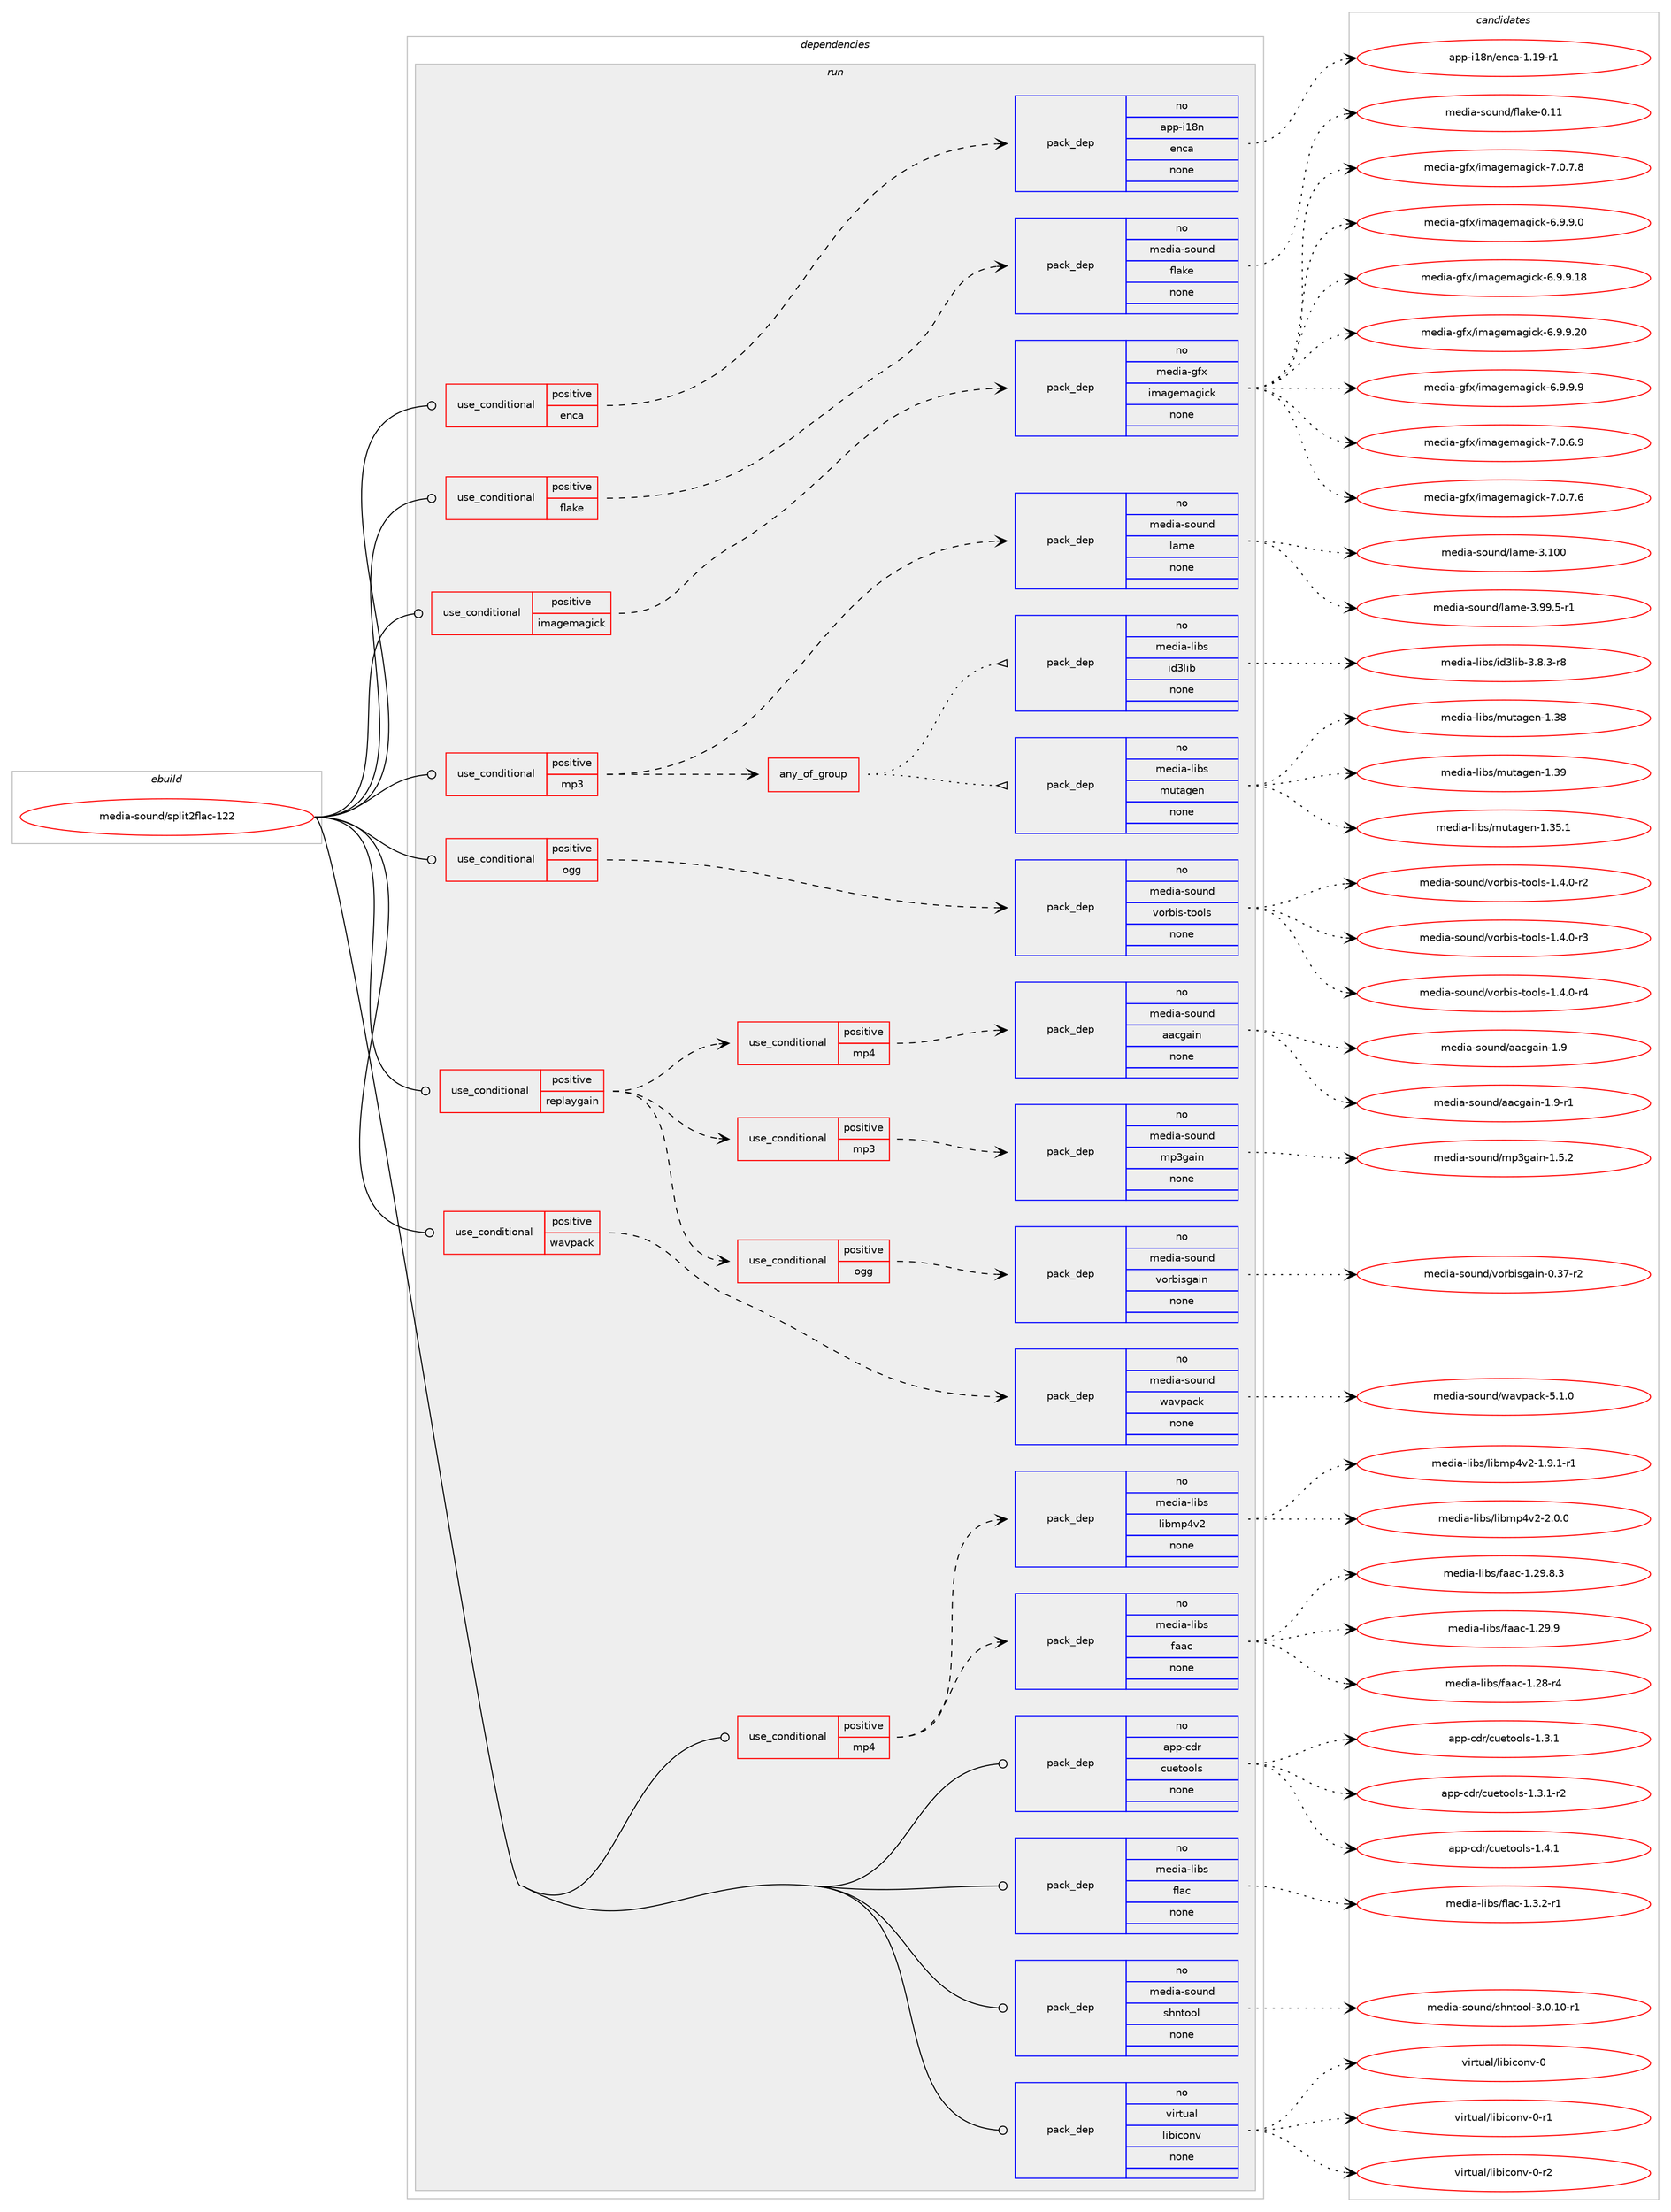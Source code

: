 digraph prolog {

# *************
# Graph options
# *************

newrank=true;
concentrate=true;
compound=true;
graph [rankdir=LR,fontname=Helvetica,fontsize=10,ranksep=1.5];#, ranksep=2.5, nodesep=0.2];
edge  [arrowhead=vee];
node  [fontname=Helvetica,fontsize=10];

# **********
# The ebuild
# **********

subgraph cluster_leftcol {
color=gray;
rank=same;
label=<<i>ebuild</i>>;
id [label="media-sound/split2flac-122", color=red, width=4, href="../media-sound/split2flac-122.svg"];
}

# ****************
# The dependencies
# ****************

subgraph cluster_midcol {
color=gray;
label=<<i>dependencies</i>>;
subgraph cluster_compile {
fillcolor="#eeeeee";
style=filled;
label=<<i>compile</i>>;
}
subgraph cluster_compileandrun {
fillcolor="#eeeeee";
style=filled;
label=<<i>compile and run</i>>;
}
subgraph cluster_run {
fillcolor="#eeeeee";
style=filled;
label=<<i>run</i>>;
subgraph cond94917 {
dependency387065 [label=<<TABLE BORDER="0" CELLBORDER="1" CELLSPACING="0" CELLPADDING="4"><TR><TD ROWSPAN="3" CELLPADDING="10">use_conditional</TD></TR><TR><TD>positive</TD></TR><TR><TD>enca</TD></TR></TABLE>>, shape=none, color=red];
subgraph pack285872 {
dependency387066 [label=<<TABLE BORDER="0" CELLBORDER="1" CELLSPACING="0" CELLPADDING="4" WIDTH="220"><TR><TD ROWSPAN="6" CELLPADDING="30">pack_dep</TD></TR><TR><TD WIDTH="110">no</TD></TR><TR><TD>app-i18n</TD></TR><TR><TD>enca</TD></TR><TR><TD>none</TD></TR><TR><TD></TD></TR></TABLE>>, shape=none, color=blue];
}
dependency387065:e -> dependency387066:w [weight=20,style="dashed",arrowhead="vee"];
}
id:e -> dependency387065:w [weight=20,style="solid",arrowhead="odot"];
subgraph cond94918 {
dependency387067 [label=<<TABLE BORDER="0" CELLBORDER="1" CELLSPACING="0" CELLPADDING="4"><TR><TD ROWSPAN="3" CELLPADDING="10">use_conditional</TD></TR><TR><TD>positive</TD></TR><TR><TD>flake</TD></TR></TABLE>>, shape=none, color=red];
subgraph pack285873 {
dependency387068 [label=<<TABLE BORDER="0" CELLBORDER="1" CELLSPACING="0" CELLPADDING="4" WIDTH="220"><TR><TD ROWSPAN="6" CELLPADDING="30">pack_dep</TD></TR><TR><TD WIDTH="110">no</TD></TR><TR><TD>media-sound</TD></TR><TR><TD>flake</TD></TR><TR><TD>none</TD></TR><TR><TD></TD></TR></TABLE>>, shape=none, color=blue];
}
dependency387067:e -> dependency387068:w [weight=20,style="dashed",arrowhead="vee"];
}
id:e -> dependency387067:w [weight=20,style="solid",arrowhead="odot"];
subgraph cond94919 {
dependency387069 [label=<<TABLE BORDER="0" CELLBORDER="1" CELLSPACING="0" CELLPADDING="4"><TR><TD ROWSPAN="3" CELLPADDING="10">use_conditional</TD></TR><TR><TD>positive</TD></TR><TR><TD>imagemagick</TD></TR></TABLE>>, shape=none, color=red];
subgraph pack285874 {
dependency387070 [label=<<TABLE BORDER="0" CELLBORDER="1" CELLSPACING="0" CELLPADDING="4" WIDTH="220"><TR><TD ROWSPAN="6" CELLPADDING="30">pack_dep</TD></TR><TR><TD WIDTH="110">no</TD></TR><TR><TD>media-gfx</TD></TR><TR><TD>imagemagick</TD></TR><TR><TD>none</TD></TR><TR><TD></TD></TR></TABLE>>, shape=none, color=blue];
}
dependency387069:e -> dependency387070:w [weight=20,style="dashed",arrowhead="vee"];
}
id:e -> dependency387069:w [weight=20,style="solid",arrowhead="odot"];
subgraph cond94920 {
dependency387071 [label=<<TABLE BORDER="0" CELLBORDER="1" CELLSPACING="0" CELLPADDING="4"><TR><TD ROWSPAN="3" CELLPADDING="10">use_conditional</TD></TR><TR><TD>positive</TD></TR><TR><TD>mp3</TD></TR></TABLE>>, shape=none, color=red];
subgraph pack285875 {
dependency387072 [label=<<TABLE BORDER="0" CELLBORDER="1" CELLSPACING="0" CELLPADDING="4" WIDTH="220"><TR><TD ROWSPAN="6" CELLPADDING="30">pack_dep</TD></TR><TR><TD WIDTH="110">no</TD></TR><TR><TD>media-sound</TD></TR><TR><TD>lame</TD></TR><TR><TD>none</TD></TR><TR><TD></TD></TR></TABLE>>, shape=none, color=blue];
}
dependency387071:e -> dependency387072:w [weight=20,style="dashed",arrowhead="vee"];
subgraph any6105 {
dependency387073 [label=<<TABLE BORDER="0" CELLBORDER="1" CELLSPACING="0" CELLPADDING="4"><TR><TD CELLPADDING="10">any_of_group</TD></TR></TABLE>>, shape=none, color=red];subgraph pack285876 {
dependency387074 [label=<<TABLE BORDER="0" CELLBORDER="1" CELLSPACING="0" CELLPADDING="4" WIDTH="220"><TR><TD ROWSPAN="6" CELLPADDING="30">pack_dep</TD></TR><TR><TD WIDTH="110">no</TD></TR><TR><TD>media-libs</TD></TR><TR><TD>mutagen</TD></TR><TR><TD>none</TD></TR><TR><TD></TD></TR></TABLE>>, shape=none, color=blue];
}
dependency387073:e -> dependency387074:w [weight=20,style="dotted",arrowhead="oinv"];
subgraph pack285877 {
dependency387075 [label=<<TABLE BORDER="0" CELLBORDER="1" CELLSPACING="0" CELLPADDING="4" WIDTH="220"><TR><TD ROWSPAN="6" CELLPADDING="30">pack_dep</TD></TR><TR><TD WIDTH="110">no</TD></TR><TR><TD>media-libs</TD></TR><TR><TD>id3lib</TD></TR><TR><TD>none</TD></TR><TR><TD></TD></TR></TABLE>>, shape=none, color=blue];
}
dependency387073:e -> dependency387075:w [weight=20,style="dotted",arrowhead="oinv"];
}
dependency387071:e -> dependency387073:w [weight=20,style="dashed",arrowhead="vee"];
}
id:e -> dependency387071:w [weight=20,style="solid",arrowhead="odot"];
subgraph cond94921 {
dependency387076 [label=<<TABLE BORDER="0" CELLBORDER="1" CELLSPACING="0" CELLPADDING="4"><TR><TD ROWSPAN="3" CELLPADDING="10">use_conditional</TD></TR><TR><TD>positive</TD></TR><TR><TD>mp4</TD></TR></TABLE>>, shape=none, color=red];
subgraph pack285878 {
dependency387077 [label=<<TABLE BORDER="0" CELLBORDER="1" CELLSPACING="0" CELLPADDING="4" WIDTH="220"><TR><TD ROWSPAN="6" CELLPADDING="30">pack_dep</TD></TR><TR><TD WIDTH="110">no</TD></TR><TR><TD>media-libs</TD></TR><TR><TD>faac</TD></TR><TR><TD>none</TD></TR><TR><TD></TD></TR></TABLE>>, shape=none, color=blue];
}
dependency387076:e -> dependency387077:w [weight=20,style="dashed",arrowhead="vee"];
subgraph pack285879 {
dependency387078 [label=<<TABLE BORDER="0" CELLBORDER="1" CELLSPACING="0" CELLPADDING="4" WIDTH="220"><TR><TD ROWSPAN="6" CELLPADDING="30">pack_dep</TD></TR><TR><TD WIDTH="110">no</TD></TR><TR><TD>media-libs</TD></TR><TR><TD>libmp4v2</TD></TR><TR><TD>none</TD></TR><TR><TD></TD></TR></TABLE>>, shape=none, color=blue];
}
dependency387076:e -> dependency387078:w [weight=20,style="dashed",arrowhead="vee"];
}
id:e -> dependency387076:w [weight=20,style="solid",arrowhead="odot"];
subgraph cond94922 {
dependency387079 [label=<<TABLE BORDER="0" CELLBORDER="1" CELLSPACING="0" CELLPADDING="4"><TR><TD ROWSPAN="3" CELLPADDING="10">use_conditional</TD></TR><TR><TD>positive</TD></TR><TR><TD>ogg</TD></TR></TABLE>>, shape=none, color=red];
subgraph pack285880 {
dependency387080 [label=<<TABLE BORDER="0" CELLBORDER="1" CELLSPACING="0" CELLPADDING="4" WIDTH="220"><TR><TD ROWSPAN="6" CELLPADDING="30">pack_dep</TD></TR><TR><TD WIDTH="110">no</TD></TR><TR><TD>media-sound</TD></TR><TR><TD>vorbis-tools</TD></TR><TR><TD>none</TD></TR><TR><TD></TD></TR></TABLE>>, shape=none, color=blue];
}
dependency387079:e -> dependency387080:w [weight=20,style="dashed",arrowhead="vee"];
}
id:e -> dependency387079:w [weight=20,style="solid",arrowhead="odot"];
subgraph cond94923 {
dependency387081 [label=<<TABLE BORDER="0" CELLBORDER="1" CELLSPACING="0" CELLPADDING="4"><TR><TD ROWSPAN="3" CELLPADDING="10">use_conditional</TD></TR><TR><TD>positive</TD></TR><TR><TD>replaygain</TD></TR></TABLE>>, shape=none, color=red];
subgraph cond94924 {
dependency387082 [label=<<TABLE BORDER="0" CELLBORDER="1" CELLSPACING="0" CELLPADDING="4"><TR><TD ROWSPAN="3" CELLPADDING="10">use_conditional</TD></TR><TR><TD>positive</TD></TR><TR><TD>mp3</TD></TR></TABLE>>, shape=none, color=red];
subgraph pack285881 {
dependency387083 [label=<<TABLE BORDER="0" CELLBORDER="1" CELLSPACING="0" CELLPADDING="4" WIDTH="220"><TR><TD ROWSPAN="6" CELLPADDING="30">pack_dep</TD></TR><TR><TD WIDTH="110">no</TD></TR><TR><TD>media-sound</TD></TR><TR><TD>mp3gain</TD></TR><TR><TD>none</TD></TR><TR><TD></TD></TR></TABLE>>, shape=none, color=blue];
}
dependency387082:e -> dependency387083:w [weight=20,style="dashed",arrowhead="vee"];
}
dependency387081:e -> dependency387082:w [weight=20,style="dashed",arrowhead="vee"];
subgraph cond94925 {
dependency387084 [label=<<TABLE BORDER="0" CELLBORDER="1" CELLSPACING="0" CELLPADDING="4"><TR><TD ROWSPAN="3" CELLPADDING="10">use_conditional</TD></TR><TR><TD>positive</TD></TR><TR><TD>mp4</TD></TR></TABLE>>, shape=none, color=red];
subgraph pack285882 {
dependency387085 [label=<<TABLE BORDER="0" CELLBORDER="1" CELLSPACING="0" CELLPADDING="4" WIDTH="220"><TR><TD ROWSPAN="6" CELLPADDING="30">pack_dep</TD></TR><TR><TD WIDTH="110">no</TD></TR><TR><TD>media-sound</TD></TR><TR><TD>aacgain</TD></TR><TR><TD>none</TD></TR><TR><TD></TD></TR></TABLE>>, shape=none, color=blue];
}
dependency387084:e -> dependency387085:w [weight=20,style="dashed",arrowhead="vee"];
}
dependency387081:e -> dependency387084:w [weight=20,style="dashed",arrowhead="vee"];
subgraph cond94926 {
dependency387086 [label=<<TABLE BORDER="0" CELLBORDER="1" CELLSPACING="0" CELLPADDING="4"><TR><TD ROWSPAN="3" CELLPADDING="10">use_conditional</TD></TR><TR><TD>positive</TD></TR><TR><TD>ogg</TD></TR></TABLE>>, shape=none, color=red];
subgraph pack285883 {
dependency387087 [label=<<TABLE BORDER="0" CELLBORDER="1" CELLSPACING="0" CELLPADDING="4" WIDTH="220"><TR><TD ROWSPAN="6" CELLPADDING="30">pack_dep</TD></TR><TR><TD WIDTH="110">no</TD></TR><TR><TD>media-sound</TD></TR><TR><TD>vorbisgain</TD></TR><TR><TD>none</TD></TR><TR><TD></TD></TR></TABLE>>, shape=none, color=blue];
}
dependency387086:e -> dependency387087:w [weight=20,style="dashed",arrowhead="vee"];
}
dependency387081:e -> dependency387086:w [weight=20,style="dashed",arrowhead="vee"];
}
id:e -> dependency387081:w [weight=20,style="solid",arrowhead="odot"];
subgraph cond94927 {
dependency387088 [label=<<TABLE BORDER="0" CELLBORDER="1" CELLSPACING="0" CELLPADDING="4"><TR><TD ROWSPAN="3" CELLPADDING="10">use_conditional</TD></TR><TR><TD>positive</TD></TR><TR><TD>wavpack</TD></TR></TABLE>>, shape=none, color=red];
subgraph pack285884 {
dependency387089 [label=<<TABLE BORDER="0" CELLBORDER="1" CELLSPACING="0" CELLPADDING="4" WIDTH="220"><TR><TD ROWSPAN="6" CELLPADDING="30">pack_dep</TD></TR><TR><TD WIDTH="110">no</TD></TR><TR><TD>media-sound</TD></TR><TR><TD>wavpack</TD></TR><TR><TD>none</TD></TR><TR><TD></TD></TR></TABLE>>, shape=none, color=blue];
}
dependency387088:e -> dependency387089:w [weight=20,style="dashed",arrowhead="vee"];
}
id:e -> dependency387088:w [weight=20,style="solid",arrowhead="odot"];
subgraph pack285885 {
dependency387090 [label=<<TABLE BORDER="0" CELLBORDER="1" CELLSPACING="0" CELLPADDING="4" WIDTH="220"><TR><TD ROWSPAN="6" CELLPADDING="30">pack_dep</TD></TR><TR><TD WIDTH="110">no</TD></TR><TR><TD>app-cdr</TD></TR><TR><TD>cuetools</TD></TR><TR><TD>none</TD></TR><TR><TD></TD></TR></TABLE>>, shape=none, color=blue];
}
id:e -> dependency387090:w [weight=20,style="solid",arrowhead="odot"];
subgraph pack285886 {
dependency387091 [label=<<TABLE BORDER="0" CELLBORDER="1" CELLSPACING="0" CELLPADDING="4" WIDTH="220"><TR><TD ROWSPAN="6" CELLPADDING="30">pack_dep</TD></TR><TR><TD WIDTH="110">no</TD></TR><TR><TD>media-libs</TD></TR><TR><TD>flac</TD></TR><TR><TD>none</TD></TR><TR><TD></TD></TR></TABLE>>, shape=none, color=blue];
}
id:e -> dependency387091:w [weight=20,style="solid",arrowhead="odot"];
subgraph pack285887 {
dependency387092 [label=<<TABLE BORDER="0" CELLBORDER="1" CELLSPACING="0" CELLPADDING="4" WIDTH="220"><TR><TD ROWSPAN="6" CELLPADDING="30">pack_dep</TD></TR><TR><TD WIDTH="110">no</TD></TR><TR><TD>media-sound</TD></TR><TR><TD>shntool</TD></TR><TR><TD>none</TD></TR><TR><TD></TD></TR></TABLE>>, shape=none, color=blue];
}
id:e -> dependency387092:w [weight=20,style="solid",arrowhead="odot"];
subgraph pack285888 {
dependency387093 [label=<<TABLE BORDER="0" CELLBORDER="1" CELLSPACING="0" CELLPADDING="4" WIDTH="220"><TR><TD ROWSPAN="6" CELLPADDING="30">pack_dep</TD></TR><TR><TD WIDTH="110">no</TD></TR><TR><TD>virtual</TD></TR><TR><TD>libiconv</TD></TR><TR><TD>none</TD></TR><TR><TD></TD></TR></TABLE>>, shape=none, color=blue];
}
id:e -> dependency387093:w [weight=20,style="solid",arrowhead="odot"];
}
}

# **************
# The candidates
# **************

subgraph cluster_choices {
rank=same;
color=gray;
label=<<i>candidates</i>>;

subgraph choice285872 {
color=black;
nodesep=1;
choice9711211245105495611047101110999745494649574511449 [label="app-i18n/enca-1.19-r1", color=red, width=4,href="../app-i18n/enca-1.19-r1.svg"];
dependency387066:e -> choice9711211245105495611047101110999745494649574511449:w [style=dotted,weight="100"];
}
subgraph choice285873 {
color=black;
nodesep=1;
choice109101100105974511511111711010047102108971071014548464949 [label="media-sound/flake-0.11", color=red, width=4,href="../media-sound/flake-0.11.svg"];
dependency387068:e -> choice109101100105974511511111711010047102108971071014548464949:w [style=dotted,weight="100"];
}
subgraph choice285874 {
color=black;
nodesep=1;
choice1091011001059745103102120471051099710310110997103105991074554465746574648 [label="media-gfx/imagemagick-6.9.9.0", color=red, width=4,href="../media-gfx/imagemagick-6.9.9.0.svg"];
choice109101100105974510310212047105109971031011099710310599107455446574657464956 [label="media-gfx/imagemagick-6.9.9.18", color=red, width=4,href="../media-gfx/imagemagick-6.9.9.18.svg"];
choice109101100105974510310212047105109971031011099710310599107455446574657465048 [label="media-gfx/imagemagick-6.9.9.20", color=red, width=4,href="../media-gfx/imagemagick-6.9.9.20.svg"];
choice1091011001059745103102120471051099710310110997103105991074554465746574657 [label="media-gfx/imagemagick-6.9.9.9", color=red, width=4,href="../media-gfx/imagemagick-6.9.9.9.svg"];
choice1091011001059745103102120471051099710310110997103105991074555464846544657 [label="media-gfx/imagemagick-7.0.6.9", color=red, width=4,href="../media-gfx/imagemagick-7.0.6.9.svg"];
choice1091011001059745103102120471051099710310110997103105991074555464846554654 [label="media-gfx/imagemagick-7.0.7.6", color=red, width=4,href="../media-gfx/imagemagick-7.0.7.6.svg"];
choice1091011001059745103102120471051099710310110997103105991074555464846554656 [label="media-gfx/imagemagick-7.0.7.8", color=red, width=4,href="../media-gfx/imagemagick-7.0.7.8.svg"];
dependency387070:e -> choice1091011001059745103102120471051099710310110997103105991074554465746574648:w [style=dotted,weight="100"];
dependency387070:e -> choice109101100105974510310212047105109971031011099710310599107455446574657464956:w [style=dotted,weight="100"];
dependency387070:e -> choice109101100105974510310212047105109971031011099710310599107455446574657465048:w [style=dotted,weight="100"];
dependency387070:e -> choice1091011001059745103102120471051099710310110997103105991074554465746574657:w [style=dotted,weight="100"];
dependency387070:e -> choice1091011001059745103102120471051099710310110997103105991074555464846544657:w [style=dotted,weight="100"];
dependency387070:e -> choice1091011001059745103102120471051099710310110997103105991074555464846554654:w [style=dotted,weight="100"];
dependency387070:e -> choice1091011001059745103102120471051099710310110997103105991074555464846554656:w [style=dotted,weight="100"];
}
subgraph choice285875 {
color=black;
nodesep=1;
choice10910110010597451151111171101004710897109101455146494848 [label="media-sound/lame-3.100", color=red, width=4,href="../media-sound/lame-3.100.svg"];
choice10910110010597451151111171101004710897109101455146575746534511449 [label="media-sound/lame-3.99.5-r1", color=red, width=4,href="../media-sound/lame-3.99.5-r1.svg"];
dependency387072:e -> choice10910110010597451151111171101004710897109101455146494848:w [style=dotted,weight="100"];
dependency387072:e -> choice10910110010597451151111171101004710897109101455146575746534511449:w [style=dotted,weight="100"];
}
subgraph choice285876 {
color=black;
nodesep=1;
choice109101100105974510810598115471091171169710310111045494651534649 [label="media-libs/mutagen-1.35.1", color=red, width=4,href="../media-libs/mutagen-1.35.1.svg"];
choice10910110010597451081059811547109117116971031011104549465156 [label="media-libs/mutagen-1.38", color=red, width=4,href="../media-libs/mutagen-1.38.svg"];
choice10910110010597451081059811547109117116971031011104549465157 [label="media-libs/mutagen-1.39", color=red, width=4,href="../media-libs/mutagen-1.39.svg"];
dependency387074:e -> choice109101100105974510810598115471091171169710310111045494651534649:w [style=dotted,weight="100"];
dependency387074:e -> choice10910110010597451081059811547109117116971031011104549465156:w [style=dotted,weight="100"];
dependency387074:e -> choice10910110010597451081059811547109117116971031011104549465157:w [style=dotted,weight="100"];
}
subgraph choice285877 {
color=black;
nodesep=1;
choice1091011001059745108105981154710510051108105984551465646514511456 [label="media-libs/id3lib-3.8.3-r8", color=red, width=4,href="../media-libs/id3lib-3.8.3-r8.svg"];
dependency387075:e -> choice1091011001059745108105981154710510051108105984551465646514511456:w [style=dotted,weight="100"];
}
subgraph choice285878 {
color=black;
nodesep=1;
choice1091011001059745108105981154710297979945494650564511452 [label="media-libs/faac-1.28-r4", color=red, width=4,href="../media-libs/faac-1.28-r4.svg"];
choice10910110010597451081059811547102979799454946505746564651 [label="media-libs/faac-1.29.8.3", color=red, width=4,href="../media-libs/faac-1.29.8.3.svg"];
choice1091011001059745108105981154710297979945494650574657 [label="media-libs/faac-1.29.9", color=red, width=4,href="../media-libs/faac-1.29.9.svg"];
dependency387077:e -> choice1091011001059745108105981154710297979945494650564511452:w [style=dotted,weight="100"];
dependency387077:e -> choice10910110010597451081059811547102979799454946505746564651:w [style=dotted,weight="100"];
dependency387077:e -> choice1091011001059745108105981154710297979945494650574657:w [style=dotted,weight="100"];
}
subgraph choice285879 {
color=black;
nodesep=1;
choice109101100105974510810598115471081059810911252118504549465746494511449 [label="media-libs/libmp4v2-1.9.1-r1", color=red, width=4,href="../media-libs/libmp4v2-1.9.1-r1.svg"];
choice10910110010597451081059811547108105981091125211850455046484648 [label="media-libs/libmp4v2-2.0.0", color=red, width=4,href="../media-libs/libmp4v2-2.0.0.svg"];
dependency387078:e -> choice109101100105974510810598115471081059810911252118504549465746494511449:w [style=dotted,weight="100"];
dependency387078:e -> choice10910110010597451081059811547108105981091125211850455046484648:w [style=dotted,weight="100"];
}
subgraph choice285880 {
color=black;
nodesep=1;
choice10910110010597451151111171101004711811111498105115451161111111081154549465246484511450 [label="media-sound/vorbis-tools-1.4.0-r2", color=red, width=4,href="../media-sound/vorbis-tools-1.4.0-r2.svg"];
choice10910110010597451151111171101004711811111498105115451161111111081154549465246484511451 [label="media-sound/vorbis-tools-1.4.0-r3", color=red, width=4,href="../media-sound/vorbis-tools-1.4.0-r3.svg"];
choice10910110010597451151111171101004711811111498105115451161111111081154549465246484511452 [label="media-sound/vorbis-tools-1.4.0-r4", color=red, width=4,href="../media-sound/vorbis-tools-1.4.0-r4.svg"];
dependency387080:e -> choice10910110010597451151111171101004711811111498105115451161111111081154549465246484511450:w [style=dotted,weight="100"];
dependency387080:e -> choice10910110010597451151111171101004711811111498105115451161111111081154549465246484511451:w [style=dotted,weight="100"];
dependency387080:e -> choice10910110010597451151111171101004711811111498105115451161111111081154549465246484511452:w [style=dotted,weight="100"];
}
subgraph choice285881 {
color=black;
nodesep=1;
choice1091011001059745115111117110100471091125110397105110454946534650 [label="media-sound/mp3gain-1.5.2", color=red, width=4,href="../media-sound/mp3gain-1.5.2.svg"];
dependency387083:e -> choice1091011001059745115111117110100471091125110397105110454946534650:w [style=dotted,weight="100"];
}
subgraph choice285882 {
color=black;
nodesep=1;
choice1091011001059745115111117110100479797991039710511045494657 [label="media-sound/aacgain-1.9", color=red, width=4,href="../media-sound/aacgain-1.9.svg"];
choice10910110010597451151111171101004797979910397105110454946574511449 [label="media-sound/aacgain-1.9-r1", color=red, width=4,href="../media-sound/aacgain-1.9-r1.svg"];
dependency387085:e -> choice1091011001059745115111117110100479797991039710511045494657:w [style=dotted,weight="100"];
dependency387085:e -> choice10910110010597451151111171101004797979910397105110454946574511449:w [style=dotted,weight="100"];
}
subgraph choice285883 {
color=black;
nodesep=1;
choice109101100105974511511111711010047118111114981051151039710511045484651554511450 [label="media-sound/vorbisgain-0.37-r2", color=red, width=4,href="../media-sound/vorbisgain-0.37-r2.svg"];
dependency387087:e -> choice109101100105974511511111711010047118111114981051151039710511045484651554511450:w [style=dotted,weight="100"];
}
subgraph choice285884 {
color=black;
nodesep=1;
choice109101100105974511511111711010047119971181129799107455346494648 [label="media-sound/wavpack-5.1.0", color=red, width=4,href="../media-sound/wavpack-5.1.0.svg"];
dependency387089:e -> choice109101100105974511511111711010047119971181129799107455346494648:w [style=dotted,weight="100"];
}
subgraph choice285885 {
color=black;
nodesep=1;
choice9711211245991001144799117101116111111108115454946514649 [label="app-cdr/cuetools-1.3.1", color=red, width=4,href="../app-cdr/cuetools-1.3.1.svg"];
choice97112112459910011447991171011161111111081154549465146494511450 [label="app-cdr/cuetools-1.3.1-r2", color=red, width=4,href="../app-cdr/cuetools-1.3.1-r2.svg"];
choice9711211245991001144799117101116111111108115454946524649 [label="app-cdr/cuetools-1.4.1", color=red, width=4,href="../app-cdr/cuetools-1.4.1.svg"];
dependency387090:e -> choice9711211245991001144799117101116111111108115454946514649:w [style=dotted,weight="100"];
dependency387090:e -> choice97112112459910011447991171011161111111081154549465146494511450:w [style=dotted,weight="100"];
dependency387090:e -> choice9711211245991001144799117101116111111108115454946524649:w [style=dotted,weight="100"];
}
subgraph choice285886 {
color=black;
nodesep=1;
choice1091011001059745108105981154710210897994549465146504511449 [label="media-libs/flac-1.3.2-r1", color=red, width=4,href="../media-libs/flac-1.3.2-r1.svg"];
dependency387091:e -> choice1091011001059745108105981154710210897994549465146504511449:w [style=dotted,weight="100"];
}
subgraph choice285887 {
color=black;
nodesep=1;
choice109101100105974511511111711010047115104110116111111108455146484649484511449 [label="media-sound/shntool-3.0.10-r1", color=red, width=4,href="../media-sound/shntool-3.0.10-r1.svg"];
dependency387092:e -> choice109101100105974511511111711010047115104110116111111108455146484649484511449:w [style=dotted,weight="100"];
}
subgraph choice285888 {
color=black;
nodesep=1;
choice118105114116117971084710810598105991111101184548 [label="virtual/libiconv-0", color=red, width=4,href="../virtual/libiconv-0.svg"];
choice1181051141161179710847108105981059911111011845484511449 [label="virtual/libiconv-0-r1", color=red, width=4,href="../virtual/libiconv-0-r1.svg"];
choice1181051141161179710847108105981059911111011845484511450 [label="virtual/libiconv-0-r2", color=red, width=4,href="../virtual/libiconv-0-r2.svg"];
dependency387093:e -> choice118105114116117971084710810598105991111101184548:w [style=dotted,weight="100"];
dependency387093:e -> choice1181051141161179710847108105981059911111011845484511449:w [style=dotted,weight="100"];
dependency387093:e -> choice1181051141161179710847108105981059911111011845484511450:w [style=dotted,weight="100"];
}
}

}
